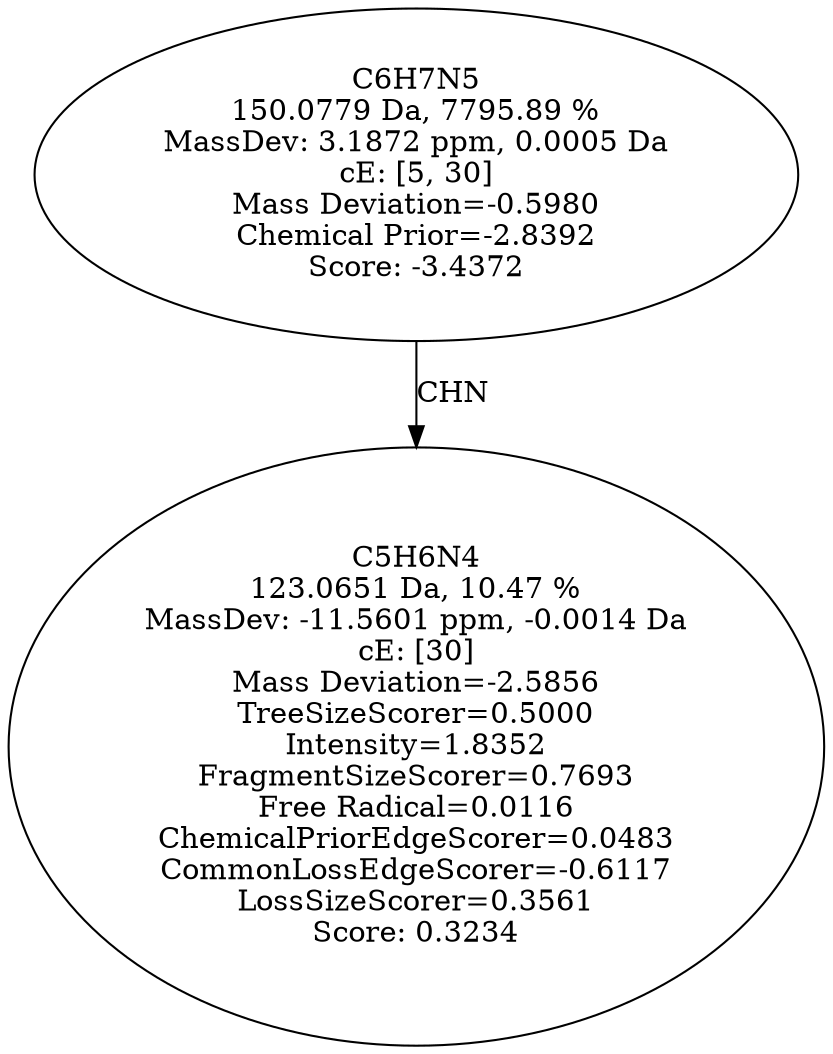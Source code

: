 strict digraph {
v1 [label="C5H6N4\n123.0651 Da, 10.47 %\nMassDev: -11.5601 ppm, -0.0014 Da\ncE: [30]\nMass Deviation=-2.5856\nTreeSizeScorer=0.5000\nIntensity=1.8352\nFragmentSizeScorer=0.7693\nFree Radical=0.0116\nChemicalPriorEdgeScorer=0.0483\nCommonLossEdgeScorer=-0.6117\nLossSizeScorer=0.3561\nScore: 0.3234"];
v2 [label="C6H7N5\n150.0779 Da, 7795.89 %\nMassDev: 3.1872 ppm, 0.0005 Da\ncE: [5, 30]\nMass Deviation=-0.5980\nChemical Prior=-2.8392\nScore: -3.4372"];
v2 -> v1 [label="CHN"];
}